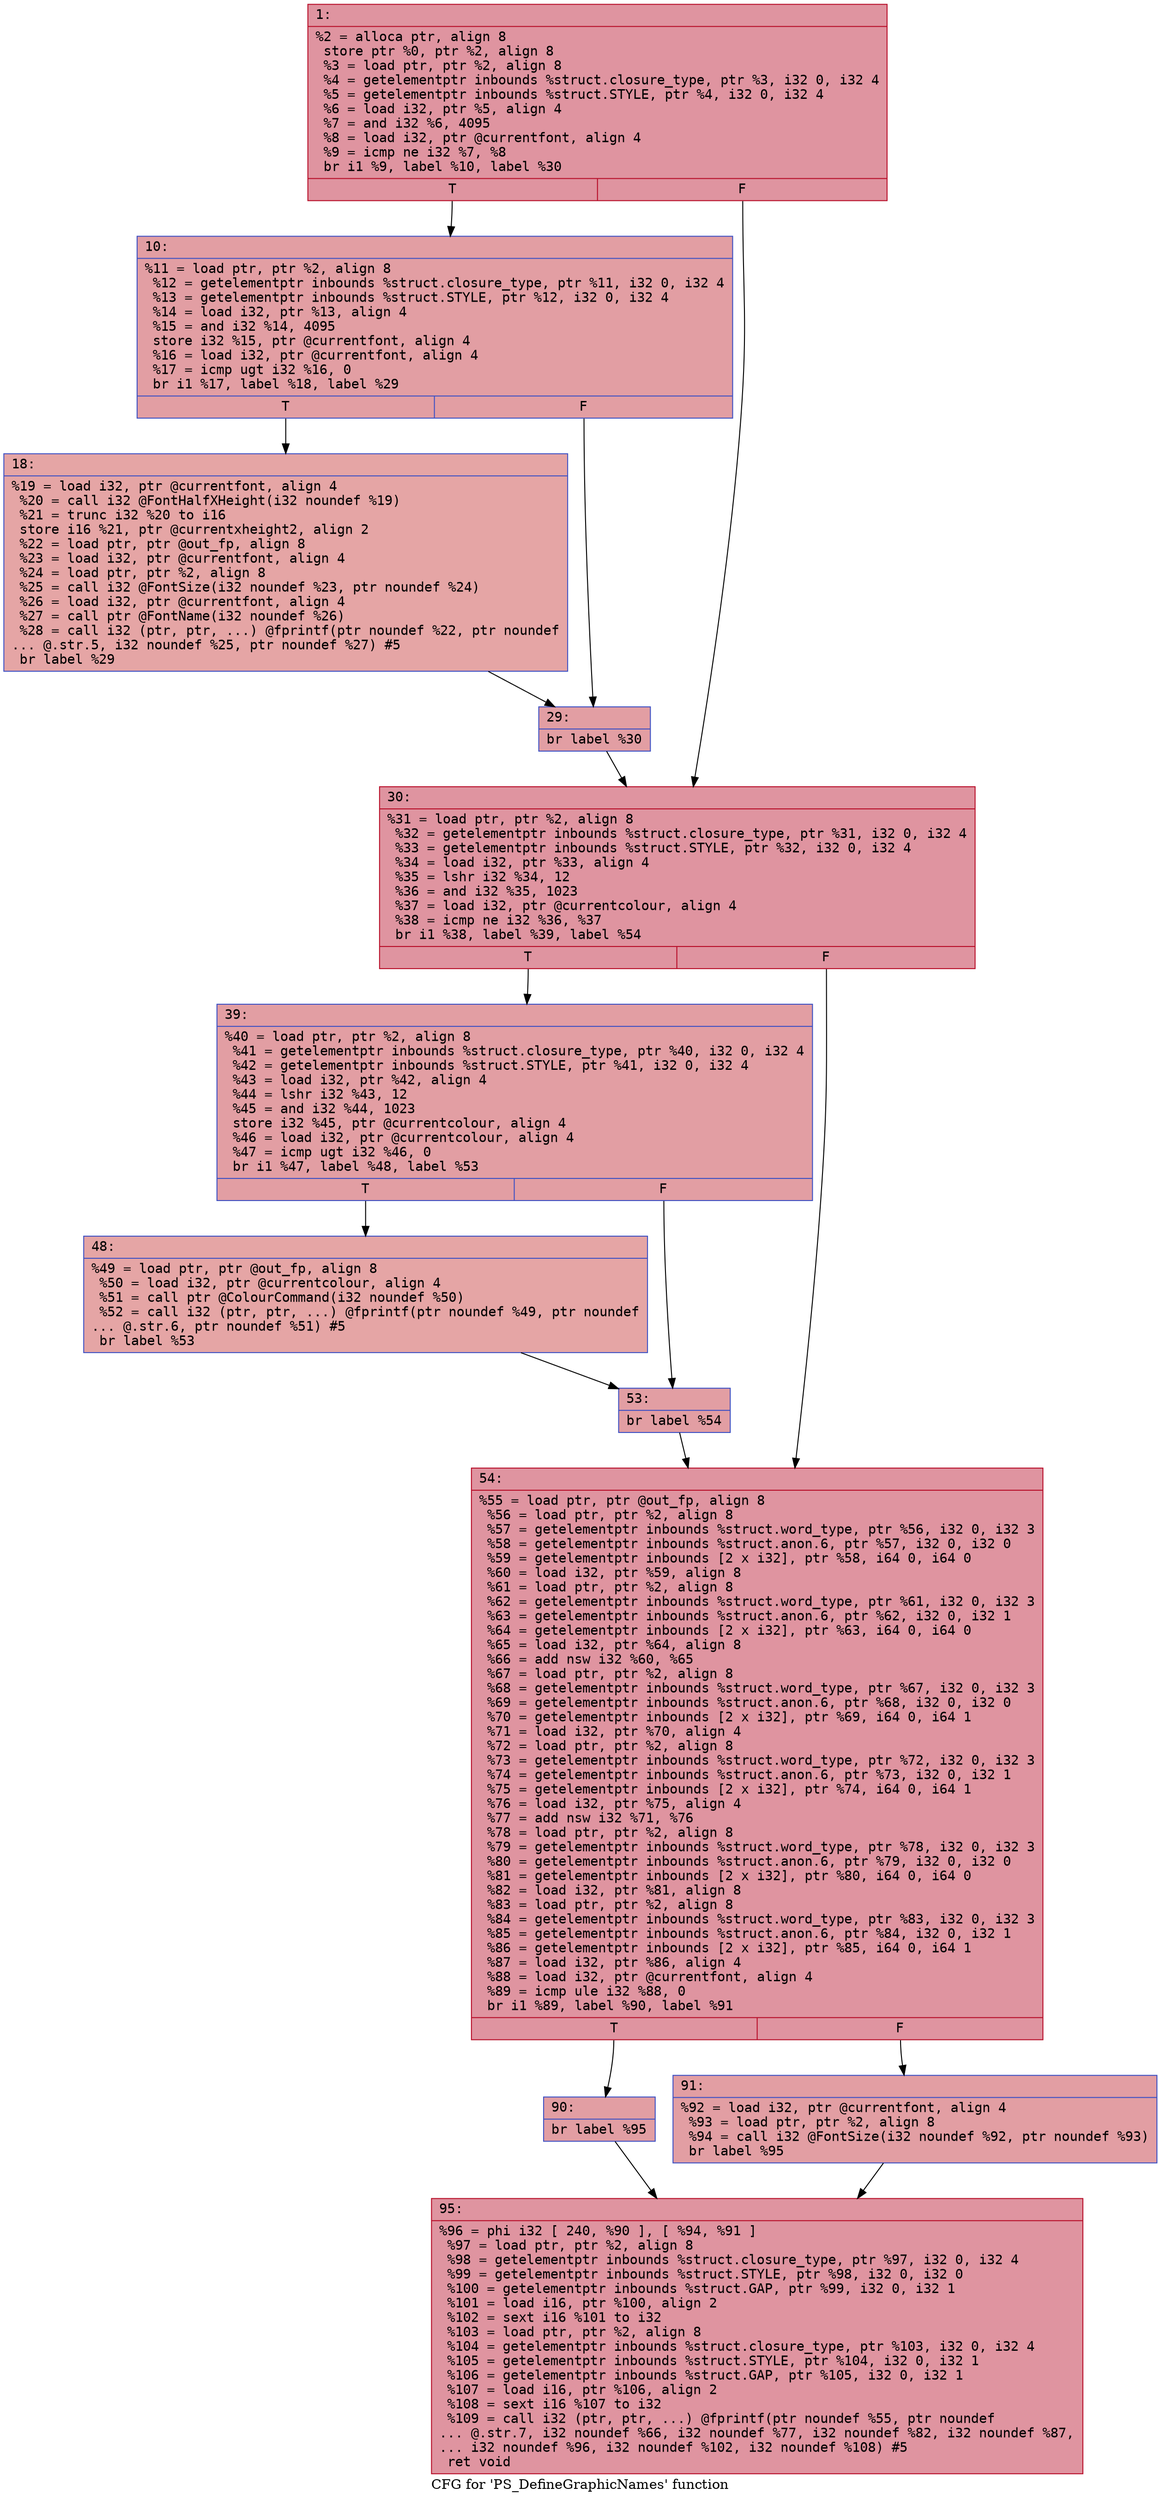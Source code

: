 digraph "CFG for 'PS_DefineGraphicNames' function" {
	label="CFG for 'PS_DefineGraphicNames' function";

	Node0x600002193340 [shape=record,color="#b70d28ff", style=filled, fillcolor="#b70d2870" fontname="Courier",label="{1:\l|  %2 = alloca ptr, align 8\l  store ptr %0, ptr %2, align 8\l  %3 = load ptr, ptr %2, align 8\l  %4 = getelementptr inbounds %struct.closure_type, ptr %3, i32 0, i32 4\l  %5 = getelementptr inbounds %struct.STYLE, ptr %4, i32 0, i32 4\l  %6 = load i32, ptr %5, align 4\l  %7 = and i32 %6, 4095\l  %8 = load i32, ptr @currentfont, align 4\l  %9 = icmp ne i32 %7, %8\l  br i1 %9, label %10, label %30\l|{<s0>T|<s1>F}}"];
	Node0x600002193340:s0 -> Node0x600002193390[tooltip="1 -> 10\nProbability 50.00%" ];
	Node0x600002193340:s1 -> Node0x600002193480[tooltip="1 -> 30\nProbability 50.00%" ];
	Node0x600002193390 [shape=record,color="#3d50c3ff", style=filled, fillcolor="#be242e70" fontname="Courier",label="{10:\l|  %11 = load ptr, ptr %2, align 8\l  %12 = getelementptr inbounds %struct.closure_type, ptr %11, i32 0, i32 4\l  %13 = getelementptr inbounds %struct.STYLE, ptr %12, i32 0, i32 4\l  %14 = load i32, ptr %13, align 4\l  %15 = and i32 %14, 4095\l  store i32 %15, ptr @currentfont, align 4\l  %16 = load i32, ptr @currentfont, align 4\l  %17 = icmp ugt i32 %16, 0\l  br i1 %17, label %18, label %29\l|{<s0>T|<s1>F}}"];
	Node0x600002193390:s0 -> Node0x6000021933e0[tooltip="10 -> 18\nProbability 50.00%" ];
	Node0x600002193390:s1 -> Node0x600002193430[tooltip="10 -> 29\nProbability 50.00%" ];
	Node0x6000021933e0 [shape=record,color="#3d50c3ff", style=filled, fillcolor="#c5333470" fontname="Courier",label="{18:\l|  %19 = load i32, ptr @currentfont, align 4\l  %20 = call i32 @FontHalfXHeight(i32 noundef %19)\l  %21 = trunc i32 %20 to i16\l  store i16 %21, ptr @currentxheight2, align 2\l  %22 = load ptr, ptr @out_fp, align 8\l  %23 = load i32, ptr @currentfont, align 4\l  %24 = load ptr, ptr %2, align 8\l  %25 = call i32 @FontSize(i32 noundef %23, ptr noundef %24)\l  %26 = load i32, ptr @currentfont, align 4\l  %27 = call ptr @FontName(i32 noundef %26)\l  %28 = call i32 (ptr, ptr, ...) @fprintf(ptr noundef %22, ptr noundef\l... @.str.5, i32 noundef %25, ptr noundef %27) #5\l  br label %29\l}"];
	Node0x6000021933e0 -> Node0x600002193430[tooltip="18 -> 29\nProbability 100.00%" ];
	Node0x600002193430 [shape=record,color="#3d50c3ff", style=filled, fillcolor="#be242e70" fontname="Courier",label="{29:\l|  br label %30\l}"];
	Node0x600002193430 -> Node0x600002193480[tooltip="29 -> 30\nProbability 100.00%" ];
	Node0x600002193480 [shape=record,color="#b70d28ff", style=filled, fillcolor="#b70d2870" fontname="Courier",label="{30:\l|  %31 = load ptr, ptr %2, align 8\l  %32 = getelementptr inbounds %struct.closure_type, ptr %31, i32 0, i32 4\l  %33 = getelementptr inbounds %struct.STYLE, ptr %32, i32 0, i32 4\l  %34 = load i32, ptr %33, align 4\l  %35 = lshr i32 %34, 12\l  %36 = and i32 %35, 1023\l  %37 = load i32, ptr @currentcolour, align 4\l  %38 = icmp ne i32 %36, %37\l  br i1 %38, label %39, label %54\l|{<s0>T|<s1>F}}"];
	Node0x600002193480:s0 -> Node0x6000021934d0[tooltip="30 -> 39\nProbability 50.00%" ];
	Node0x600002193480:s1 -> Node0x6000021935c0[tooltip="30 -> 54\nProbability 50.00%" ];
	Node0x6000021934d0 [shape=record,color="#3d50c3ff", style=filled, fillcolor="#be242e70" fontname="Courier",label="{39:\l|  %40 = load ptr, ptr %2, align 8\l  %41 = getelementptr inbounds %struct.closure_type, ptr %40, i32 0, i32 4\l  %42 = getelementptr inbounds %struct.STYLE, ptr %41, i32 0, i32 4\l  %43 = load i32, ptr %42, align 4\l  %44 = lshr i32 %43, 12\l  %45 = and i32 %44, 1023\l  store i32 %45, ptr @currentcolour, align 4\l  %46 = load i32, ptr @currentcolour, align 4\l  %47 = icmp ugt i32 %46, 0\l  br i1 %47, label %48, label %53\l|{<s0>T|<s1>F}}"];
	Node0x6000021934d0:s0 -> Node0x600002193520[tooltip="39 -> 48\nProbability 50.00%" ];
	Node0x6000021934d0:s1 -> Node0x600002193570[tooltip="39 -> 53\nProbability 50.00%" ];
	Node0x600002193520 [shape=record,color="#3d50c3ff", style=filled, fillcolor="#c5333470" fontname="Courier",label="{48:\l|  %49 = load ptr, ptr @out_fp, align 8\l  %50 = load i32, ptr @currentcolour, align 4\l  %51 = call ptr @ColourCommand(i32 noundef %50)\l  %52 = call i32 (ptr, ptr, ...) @fprintf(ptr noundef %49, ptr noundef\l... @.str.6, ptr noundef %51) #5\l  br label %53\l}"];
	Node0x600002193520 -> Node0x600002193570[tooltip="48 -> 53\nProbability 100.00%" ];
	Node0x600002193570 [shape=record,color="#3d50c3ff", style=filled, fillcolor="#be242e70" fontname="Courier",label="{53:\l|  br label %54\l}"];
	Node0x600002193570 -> Node0x6000021935c0[tooltip="53 -> 54\nProbability 100.00%" ];
	Node0x6000021935c0 [shape=record,color="#b70d28ff", style=filled, fillcolor="#b70d2870" fontname="Courier",label="{54:\l|  %55 = load ptr, ptr @out_fp, align 8\l  %56 = load ptr, ptr %2, align 8\l  %57 = getelementptr inbounds %struct.word_type, ptr %56, i32 0, i32 3\l  %58 = getelementptr inbounds %struct.anon.6, ptr %57, i32 0, i32 0\l  %59 = getelementptr inbounds [2 x i32], ptr %58, i64 0, i64 0\l  %60 = load i32, ptr %59, align 8\l  %61 = load ptr, ptr %2, align 8\l  %62 = getelementptr inbounds %struct.word_type, ptr %61, i32 0, i32 3\l  %63 = getelementptr inbounds %struct.anon.6, ptr %62, i32 0, i32 1\l  %64 = getelementptr inbounds [2 x i32], ptr %63, i64 0, i64 0\l  %65 = load i32, ptr %64, align 8\l  %66 = add nsw i32 %60, %65\l  %67 = load ptr, ptr %2, align 8\l  %68 = getelementptr inbounds %struct.word_type, ptr %67, i32 0, i32 3\l  %69 = getelementptr inbounds %struct.anon.6, ptr %68, i32 0, i32 0\l  %70 = getelementptr inbounds [2 x i32], ptr %69, i64 0, i64 1\l  %71 = load i32, ptr %70, align 4\l  %72 = load ptr, ptr %2, align 8\l  %73 = getelementptr inbounds %struct.word_type, ptr %72, i32 0, i32 3\l  %74 = getelementptr inbounds %struct.anon.6, ptr %73, i32 0, i32 1\l  %75 = getelementptr inbounds [2 x i32], ptr %74, i64 0, i64 1\l  %76 = load i32, ptr %75, align 4\l  %77 = add nsw i32 %71, %76\l  %78 = load ptr, ptr %2, align 8\l  %79 = getelementptr inbounds %struct.word_type, ptr %78, i32 0, i32 3\l  %80 = getelementptr inbounds %struct.anon.6, ptr %79, i32 0, i32 0\l  %81 = getelementptr inbounds [2 x i32], ptr %80, i64 0, i64 0\l  %82 = load i32, ptr %81, align 8\l  %83 = load ptr, ptr %2, align 8\l  %84 = getelementptr inbounds %struct.word_type, ptr %83, i32 0, i32 3\l  %85 = getelementptr inbounds %struct.anon.6, ptr %84, i32 0, i32 1\l  %86 = getelementptr inbounds [2 x i32], ptr %85, i64 0, i64 1\l  %87 = load i32, ptr %86, align 4\l  %88 = load i32, ptr @currentfont, align 4\l  %89 = icmp ule i32 %88, 0\l  br i1 %89, label %90, label %91\l|{<s0>T|<s1>F}}"];
	Node0x6000021935c0:s0 -> Node0x600002193610[tooltip="54 -> 90\nProbability 50.00%" ];
	Node0x6000021935c0:s1 -> Node0x600002193660[tooltip="54 -> 91\nProbability 50.00%" ];
	Node0x600002193610 [shape=record,color="#3d50c3ff", style=filled, fillcolor="#be242e70" fontname="Courier",label="{90:\l|  br label %95\l}"];
	Node0x600002193610 -> Node0x6000021936b0[tooltip="90 -> 95\nProbability 100.00%" ];
	Node0x600002193660 [shape=record,color="#3d50c3ff", style=filled, fillcolor="#be242e70" fontname="Courier",label="{91:\l|  %92 = load i32, ptr @currentfont, align 4\l  %93 = load ptr, ptr %2, align 8\l  %94 = call i32 @FontSize(i32 noundef %92, ptr noundef %93)\l  br label %95\l}"];
	Node0x600002193660 -> Node0x6000021936b0[tooltip="91 -> 95\nProbability 100.00%" ];
	Node0x6000021936b0 [shape=record,color="#b70d28ff", style=filled, fillcolor="#b70d2870" fontname="Courier",label="{95:\l|  %96 = phi i32 [ 240, %90 ], [ %94, %91 ]\l  %97 = load ptr, ptr %2, align 8\l  %98 = getelementptr inbounds %struct.closure_type, ptr %97, i32 0, i32 4\l  %99 = getelementptr inbounds %struct.STYLE, ptr %98, i32 0, i32 0\l  %100 = getelementptr inbounds %struct.GAP, ptr %99, i32 0, i32 1\l  %101 = load i16, ptr %100, align 2\l  %102 = sext i16 %101 to i32\l  %103 = load ptr, ptr %2, align 8\l  %104 = getelementptr inbounds %struct.closure_type, ptr %103, i32 0, i32 4\l  %105 = getelementptr inbounds %struct.STYLE, ptr %104, i32 0, i32 1\l  %106 = getelementptr inbounds %struct.GAP, ptr %105, i32 0, i32 1\l  %107 = load i16, ptr %106, align 2\l  %108 = sext i16 %107 to i32\l  %109 = call i32 (ptr, ptr, ...) @fprintf(ptr noundef %55, ptr noundef\l... @.str.7, i32 noundef %66, i32 noundef %77, i32 noundef %82, i32 noundef %87,\l... i32 noundef %96, i32 noundef %102, i32 noundef %108) #5\l  ret void\l}"];
}
